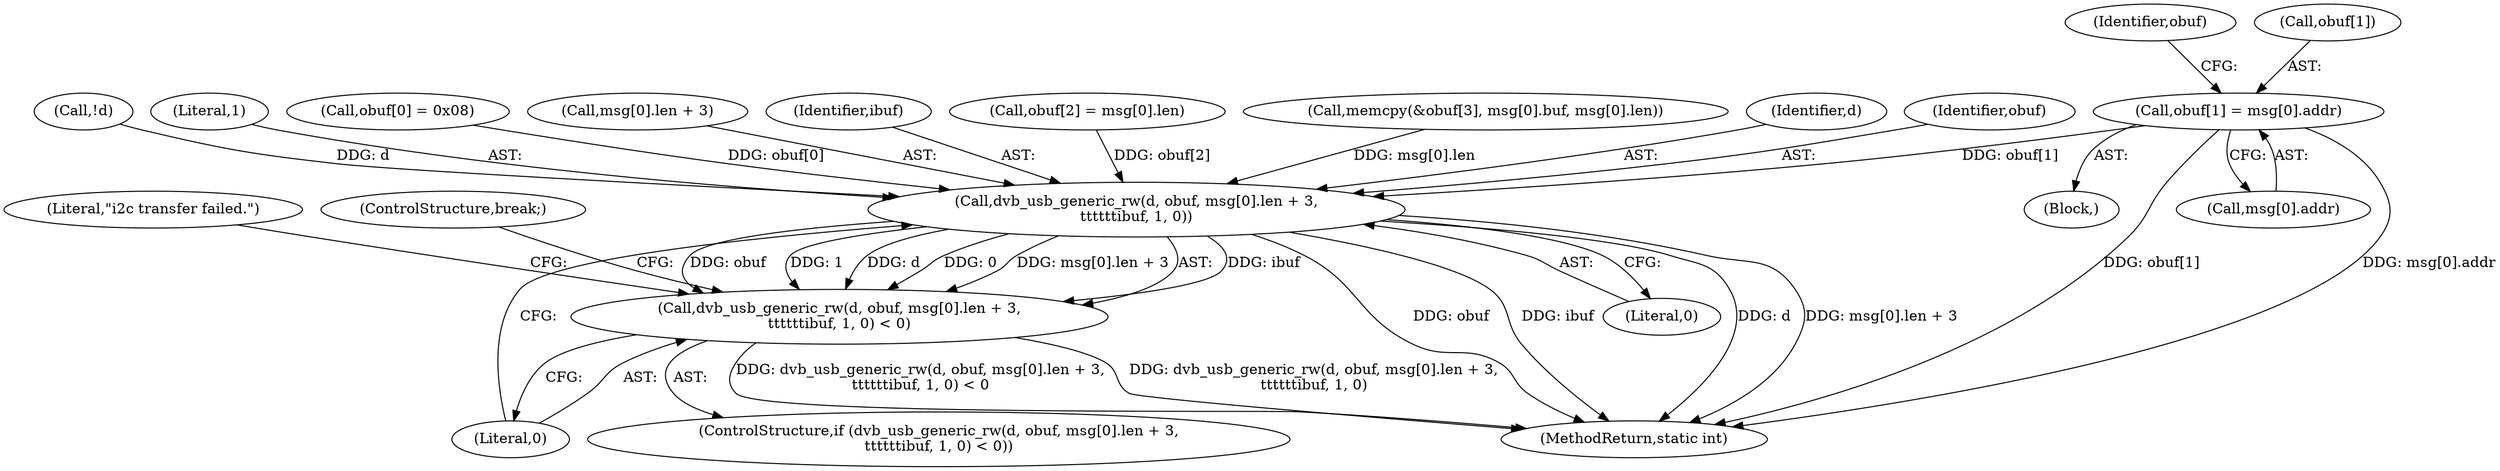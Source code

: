 digraph "1_linux_606142af57dad981b78707234cfbd15f9f7b7125_1@array" {
"1000226" [label="(Call,obuf[1] = msg[0].addr)"];
"1000261" [label="(Call,dvb_usb_generic_rw(d, obuf, msg[0].len + 3,\n\t\t\t\t\t\tibuf, 1, 0))"];
"1000260" [label="(Call,dvb_usb_generic_rw(d, obuf, msg[0].len + 3,\n\t\t\t\t\t\tibuf, 1, 0) < 0)"];
"1000274" [label="(Literal,0)"];
"1000264" [label="(Call,msg[0].len + 3)"];
"1000271" [label="(Identifier,ibuf)"];
"1000235" [label="(Call,obuf[2] = msg[0].len)"];
"1000244" [label="(Call,memcpy(&obuf[3], msg[0].buf, msg[0].len))"];
"1000230" [label="(Call,msg[0].addr)"];
"1000262" [label="(Identifier,d)"];
"1000263" [label="(Identifier,obuf)"];
"1000273" [label="(Literal,0)"];
"1000115" [label="(Call,!d)"];
"1000276" [label="(Literal,\"i2c transfer failed.\")"];
"1000237" [label="(Identifier,obuf)"];
"1000226" [label="(Call,obuf[1] = msg[0].addr)"];
"1000260" [label="(Call,dvb_usb_generic_rw(d, obuf, msg[0].len + 3,\n\t\t\t\t\t\tibuf, 1, 0) < 0)"];
"1000141" [label="(Block,)"];
"1000227" [label="(Call,obuf[1])"];
"1000272" [label="(Literal,1)"];
"1000259" [label="(ControlStructure,if (dvb_usb_generic_rw(d, obuf, msg[0].len + 3,\n\t\t\t\t\t\tibuf, 1, 0) < 0))"];
"1000261" [label="(Call,dvb_usb_generic_rw(d, obuf, msg[0].len + 3,\n\t\t\t\t\t\tibuf, 1, 0))"];
"1000377" [label="(MethodReturn,static int)"];
"1000221" [label="(Call,obuf[0] = 0x08)"];
"1000277" [label="(ControlStructure,break;)"];
"1000226" -> "1000141"  [label="AST: "];
"1000226" -> "1000230"  [label="CFG: "];
"1000227" -> "1000226"  [label="AST: "];
"1000230" -> "1000226"  [label="AST: "];
"1000237" -> "1000226"  [label="CFG: "];
"1000226" -> "1000377"  [label="DDG: obuf[1]"];
"1000226" -> "1000377"  [label="DDG: msg[0].addr"];
"1000226" -> "1000261"  [label="DDG: obuf[1]"];
"1000261" -> "1000260"  [label="AST: "];
"1000261" -> "1000273"  [label="CFG: "];
"1000262" -> "1000261"  [label="AST: "];
"1000263" -> "1000261"  [label="AST: "];
"1000264" -> "1000261"  [label="AST: "];
"1000271" -> "1000261"  [label="AST: "];
"1000272" -> "1000261"  [label="AST: "];
"1000273" -> "1000261"  [label="AST: "];
"1000274" -> "1000261"  [label="CFG: "];
"1000261" -> "1000377"  [label="DDG: d"];
"1000261" -> "1000377"  [label="DDG: msg[0].len + 3"];
"1000261" -> "1000377"  [label="DDG: obuf"];
"1000261" -> "1000377"  [label="DDG: ibuf"];
"1000261" -> "1000260"  [label="DDG: ibuf"];
"1000261" -> "1000260"  [label="DDG: obuf"];
"1000261" -> "1000260"  [label="DDG: 1"];
"1000261" -> "1000260"  [label="DDG: d"];
"1000261" -> "1000260"  [label="DDG: 0"];
"1000261" -> "1000260"  [label="DDG: msg[0].len + 3"];
"1000115" -> "1000261"  [label="DDG: d"];
"1000235" -> "1000261"  [label="DDG: obuf[2]"];
"1000221" -> "1000261"  [label="DDG: obuf[0]"];
"1000244" -> "1000261"  [label="DDG: msg[0].len"];
"1000260" -> "1000259"  [label="AST: "];
"1000260" -> "1000274"  [label="CFG: "];
"1000274" -> "1000260"  [label="AST: "];
"1000276" -> "1000260"  [label="CFG: "];
"1000277" -> "1000260"  [label="CFG: "];
"1000260" -> "1000377"  [label="DDG: dvb_usb_generic_rw(d, obuf, msg[0].len + 3,\n\t\t\t\t\t\tibuf, 1, 0) < 0"];
"1000260" -> "1000377"  [label="DDG: dvb_usb_generic_rw(d, obuf, msg[0].len + 3,\n\t\t\t\t\t\tibuf, 1, 0)"];
}
